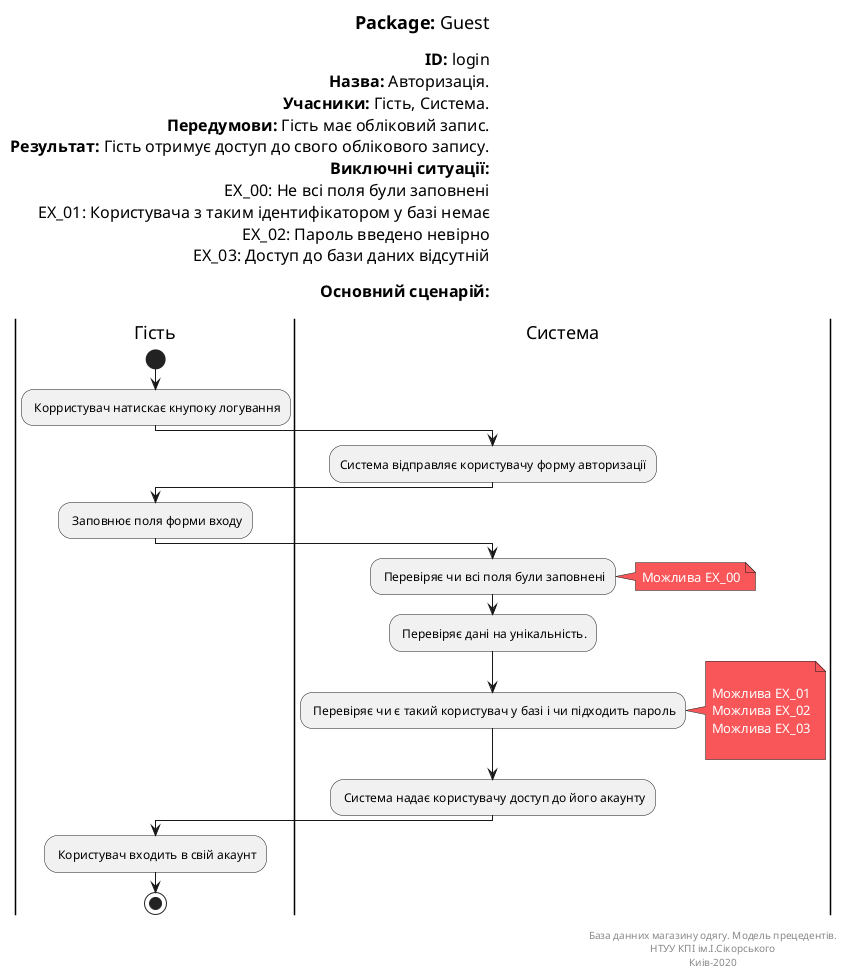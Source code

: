 @startuml
skinparam ArchimateBackgroundColor #ffffff
skinparam	shadowing false
skinparam Note {
	BackgroundColor #f85658
	FontColor #ffffff
}

left header
<font color=000 size=18><b>Package:</b> Guest

<font color=000 size=16><b>ID:</b> login
<font color=000 size=16><b>Назва:</b> Авторизація.
<font color=000 size=16><b>Учасники:</b> Гість, Система.
<font color=000 size=16><b>Передумови:</b> Гість має обліковий запис.
<font color=000 size=16><b>Результат:</b> Гість отримує доступ до свого облікового запису.
<font color=000 size=16><b>Виключні ситуації:</b>
<font color=000 size=16> EX_00: Не всі поля були заповнені
<font color=000 size=16> EX_01: Користувача з таким ідентифікатором у базі немає
<font color=000 size=16> EX_02: Пароль введено невірно
<font color=000 size=16> EX_03: Доступ до бази даних відсутній

<font color=000 size=16><b>Основний сценарій:</b>

end header

|Гість|
start
: Корристувач натискає кнупоку логування;
|Система|
:Система відправляє користувачу форму авторизації;

|Гість|
: Заповнює поля форми входу;

|Система|
: Перевіряє чи всі поля були заповнені;
note right
        Можлива EX_00
end note
: Перевіряє дані на унікальність.;

: Перевіряє чи є такий користувач у базі і чи підходить пароль;

note right

	Можлива EX_01
	Можлива EX_02
	Можлива EX_03

end note

: Система надає користувачу доступ до його акаунту;

|Гість|

: Користувач входить в свій акаунт;

stop;

right footer

База данних магазину одягу. Модель прецедентів.
НТУУ КПІ ім.І.Сікорського
Киів-2020
end footer
@enduml